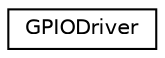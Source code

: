 digraph "Graphical Class Hierarchy"
{
  edge [fontname="Helvetica",fontsize="10",labelfontname="Helvetica",labelfontsize="10"];
  node [fontname="Helvetica",fontsize="10",shape=record];
  rankdir="LR";
  Node0 [label="GPIODriver",height=0.2,width=0.4,color="black", fillcolor="white", style="filled",URL="$class_g_p_i_o_driver.html"];
}
